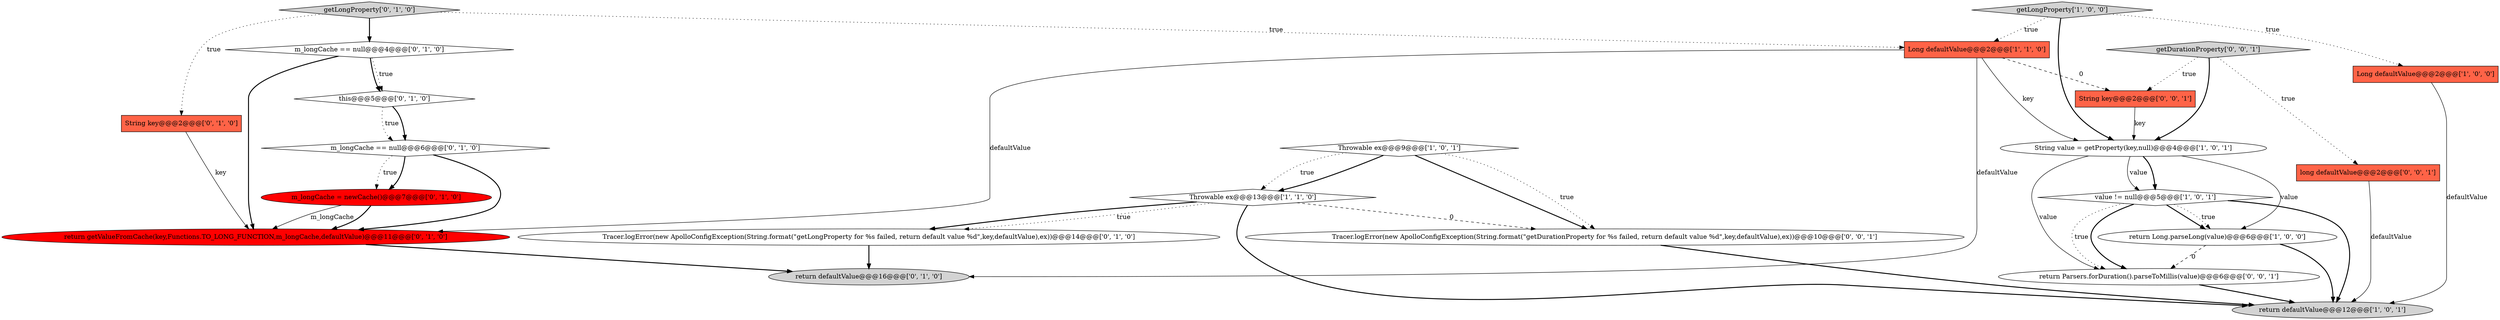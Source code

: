 digraph {
17 [style = filled, label = "m_longCache = newCache()@@@7@@@['0', '1', '0']", fillcolor = red, shape = ellipse image = "AAA1AAABBB2BBB"];
7 [style = filled, label = "value != null@@@5@@@['1', '0', '1']", fillcolor = white, shape = diamond image = "AAA0AAABBB1BBB"];
22 [style = filled, label = "String key@@@2@@@['0', '0', '1']", fillcolor = tomato, shape = box image = "AAA0AAABBB3BBB"];
10 [style = filled, label = "getLongProperty['0', '1', '0']", fillcolor = lightgray, shape = diamond image = "AAA0AAABBB2BBB"];
12 [style = filled, label = "return defaultValue@@@16@@@['0', '1', '0']", fillcolor = lightgray, shape = ellipse image = "AAA0AAABBB2BBB"];
1 [style = filled, label = "return defaultValue@@@12@@@['1', '0', '1']", fillcolor = lightgray, shape = ellipse image = "AAA0AAABBB1BBB"];
8 [style = filled, label = "return Long.parseLong(value)@@@6@@@['1', '0', '0']", fillcolor = white, shape = ellipse image = "AAA0AAABBB1BBB"];
19 [style = filled, label = "long defaultValue@@@2@@@['0', '0', '1']", fillcolor = tomato, shape = box image = "AAA0AAABBB3BBB"];
4 [style = filled, label = "Long defaultValue@@@2@@@['1', '1', '0']", fillcolor = tomato, shape = box image = "AAA0AAABBB1BBB"];
13 [style = filled, label = "return getValueFromCache(key,Functions.TO_LONG_FUNCTION,m_longCache,defaultValue)@@@11@@@['0', '1', '0']", fillcolor = red, shape = ellipse image = "AAA1AAABBB2BBB"];
18 [style = filled, label = "Tracer.logError(new ApolloConfigException(String.format(\"getDurationProperty for %s failed, return default value %d\",key,defaultValue),ex))@@@10@@@['0', '0', '1']", fillcolor = white, shape = ellipse image = "AAA0AAABBB3BBB"];
14 [style = filled, label = "m_longCache == null@@@4@@@['0', '1', '0']", fillcolor = white, shape = diamond image = "AAA0AAABBB2BBB"];
15 [style = filled, label = "this@@@5@@@['0', '1', '0']", fillcolor = white, shape = diamond image = "AAA0AAABBB2BBB"];
11 [style = filled, label = "String key@@@2@@@['0', '1', '0']", fillcolor = tomato, shape = box image = "AAA0AAABBB2BBB"];
0 [style = filled, label = "String value = getProperty(key,null)@@@4@@@['1', '0', '1']", fillcolor = white, shape = ellipse image = "AAA0AAABBB1BBB"];
9 [style = filled, label = "Tracer.logError(new ApolloConfigException(String.format(\"getLongProperty for %s failed, return default value %d\",key,defaultValue),ex))@@@14@@@['0', '1', '0']", fillcolor = white, shape = ellipse image = "AAA0AAABBB2BBB"];
2 [style = filled, label = "Long defaultValue@@@2@@@['1', '0', '0']", fillcolor = tomato, shape = box image = "AAA0AAABBB1BBB"];
16 [style = filled, label = "m_longCache == null@@@6@@@['0', '1', '0']", fillcolor = white, shape = diamond image = "AAA0AAABBB2BBB"];
20 [style = filled, label = "getDurationProperty['0', '0', '1']", fillcolor = lightgray, shape = diamond image = "AAA0AAABBB3BBB"];
6 [style = filled, label = "Throwable ex@@@13@@@['1', '1', '0']", fillcolor = white, shape = diamond image = "AAA0AAABBB1BBB"];
5 [style = filled, label = "Throwable ex@@@9@@@['1', '0', '1']", fillcolor = white, shape = diamond image = "AAA0AAABBB1BBB"];
3 [style = filled, label = "getLongProperty['1', '0', '0']", fillcolor = lightgray, shape = diamond image = "AAA0AAABBB1BBB"];
21 [style = filled, label = "return Parsers.forDuration().parseToMillis(value)@@@6@@@['0', '0', '1']", fillcolor = white, shape = ellipse image = "AAA0AAABBB3BBB"];
16->13 [style = bold, label=""];
0->21 [style = solid, label="value"];
7->1 [style = bold, label=""];
5->18 [style = dotted, label="true"];
0->8 [style = solid, label="value"];
10->14 [style = bold, label=""];
3->2 [style = dotted, label="true"];
16->17 [style = dotted, label="true"];
17->13 [style = solid, label="m_longCache"];
20->0 [style = bold, label=""];
4->12 [style = solid, label="defaultValue"];
11->13 [style = solid, label="key"];
5->6 [style = dotted, label="true"];
3->4 [style = dotted, label="true"];
5->18 [style = bold, label=""];
4->22 [style = dashed, label="0"];
16->17 [style = bold, label=""];
8->21 [style = dashed, label="0"];
15->16 [style = dotted, label="true"];
7->8 [style = bold, label=""];
15->16 [style = bold, label=""];
3->0 [style = bold, label=""];
0->7 [style = bold, label=""];
22->0 [style = solid, label="key"];
6->18 [style = dashed, label="0"];
8->1 [style = bold, label=""];
6->1 [style = bold, label=""];
14->15 [style = dotted, label="true"];
13->12 [style = bold, label=""];
5->6 [style = bold, label=""];
18->1 [style = bold, label=""];
6->9 [style = dotted, label="true"];
10->11 [style = dotted, label="true"];
4->13 [style = solid, label="defaultValue"];
21->1 [style = bold, label=""];
7->21 [style = bold, label=""];
4->0 [style = solid, label="key"];
14->15 [style = bold, label=""];
17->13 [style = bold, label=""];
20->19 [style = dotted, label="true"];
9->12 [style = bold, label=""];
20->22 [style = dotted, label="true"];
14->13 [style = bold, label=""];
10->4 [style = dotted, label="true"];
6->9 [style = bold, label=""];
7->8 [style = dotted, label="true"];
7->21 [style = dotted, label="true"];
19->1 [style = solid, label="defaultValue"];
2->1 [style = solid, label="defaultValue"];
0->7 [style = solid, label="value"];
}
